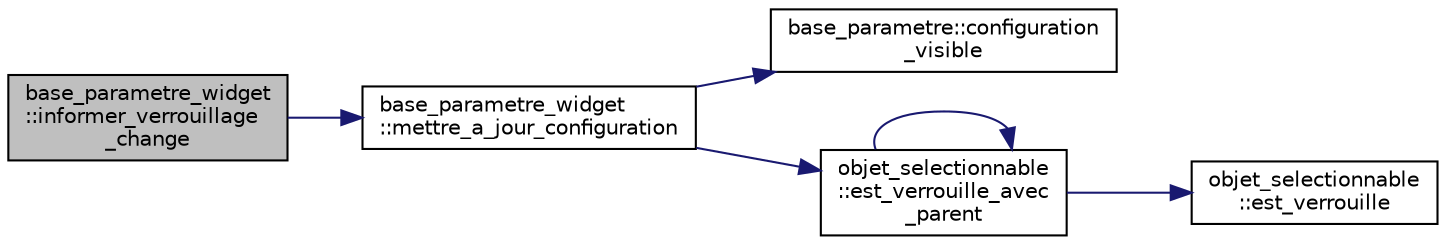 digraph "base_parametre_widget::informer_verrouillage_change"
{
  edge [fontname="Helvetica",fontsize="10",labelfontname="Helvetica",labelfontsize="10"];
  node [fontname="Helvetica",fontsize="10",shape=record];
  rankdir="LR";
  Node27 [label="base_parametre_widget\l::informer_verrouillage\l_change",height=0.2,width=0.4,color="black", fillcolor="grey75", style="filled", fontcolor="black"];
  Node27 -> Node28 [color="midnightblue",fontsize="10",style="solid",fontname="Helvetica"];
  Node28 [label="base_parametre_widget\l::mettre_a_jour_configuration",height=0.2,width=0.4,color="black", fillcolor="white", style="filled",URL="$classbase__parametre__widget.html#a0e8a415acdd2eaa7aa595664b7415b96",tooltip="Mettre à jour la visualisation de la configuration. "];
  Node28 -> Node29 [color="midnightblue",fontsize="10",style="solid",fontname="Helvetica"];
  Node29 [label="base_parametre::configuration\l_visible",height=0.2,width=0.4,color="black", fillcolor="white", style="filled",URL="$classbase__parametre.html#a76d6b70f40b18a33f0b0a56e85782a8d"];
  Node28 -> Node30 [color="midnightblue",fontsize="10",style="solid",fontname="Helvetica"];
  Node30 [label="objet_selectionnable\l::est_verrouille_avec\l_parent",height=0.2,width=0.4,color="black", fillcolor="white", style="filled",URL="$classobjet__selectionnable.html#a001c4584a6430689f478544ec560fb7e"];
  Node30 -> Node31 [color="midnightblue",fontsize="10",style="solid",fontname="Helvetica"];
  Node31 [label="objet_selectionnable\l::est_verrouille",height=0.2,width=0.4,color="black", fillcolor="white", style="filled",URL="$classobjet__selectionnable.html#ae9c29950b9e5b582338ac659ecc3e3d6"];
  Node30 -> Node30 [color="midnightblue",fontsize="10",style="solid",fontname="Helvetica"];
}
